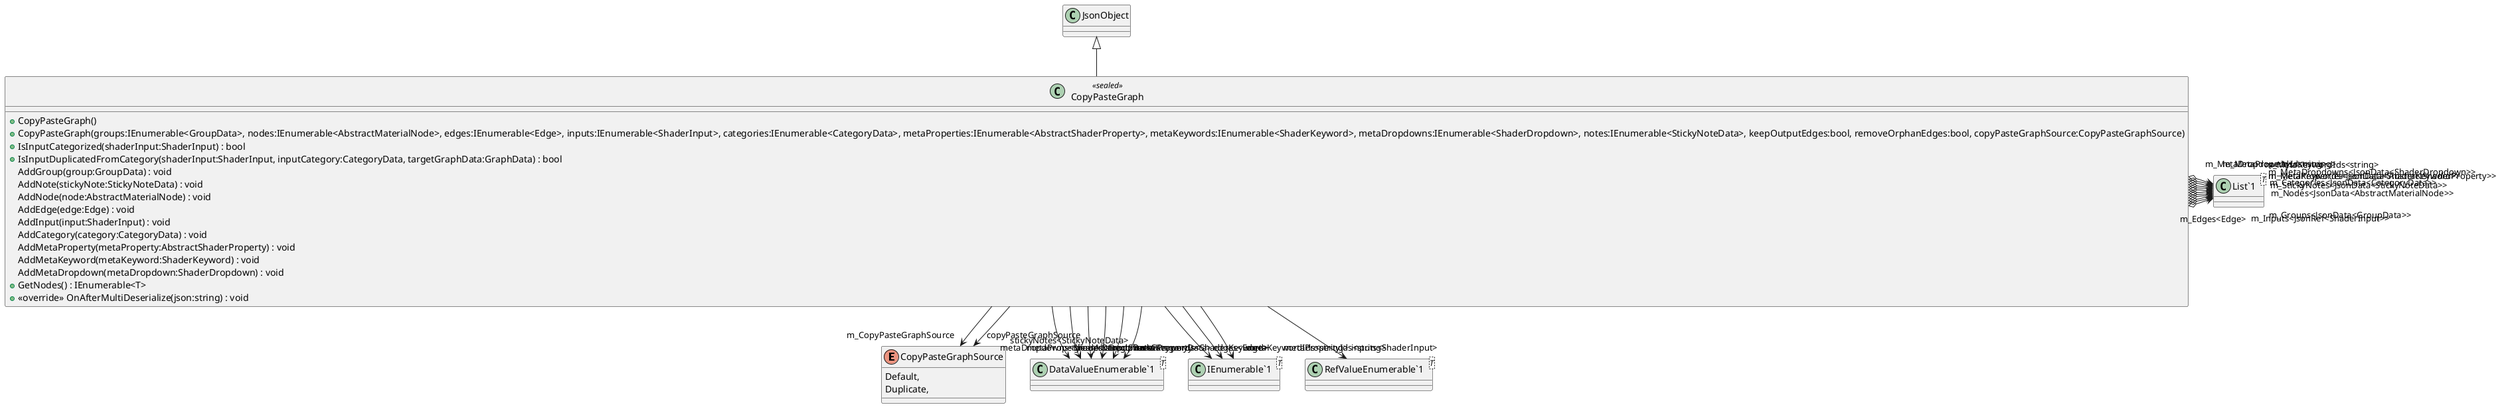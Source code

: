 @startuml
enum CopyPasteGraphSource {
    Default,
    Duplicate,
}
class CopyPasteGraph <<sealed>> {
    + CopyPasteGraph()
    + CopyPasteGraph(groups:IEnumerable<GroupData>, nodes:IEnumerable<AbstractMaterialNode>, edges:IEnumerable<Edge>, inputs:IEnumerable<ShaderInput>, categories:IEnumerable<CategoryData>, metaProperties:IEnumerable<AbstractShaderProperty>, metaKeywords:IEnumerable<ShaderKeyword>, metaDropdowns:IEnumerable<ShaderDropdown>, notes:IEnumerable<StickyNoteData>, keepOutputEdges:bool, removeOrphanEdges:bool, copyPasteGraphSource:CopyPasteGraphSource)
    + IsInputCategorized(shaderInput:ShaderInput) : bool
    + IsInputDuplicatedFromCategory(shaderInput:ShaderInput, inputCategory:CategoryData, targetGraphData:GraphData) : bool
    AddGroup(group:GroupData) : void
    AddNote(stickyNote:StickyNoteData) : void
    AddNode(node:AbstractMaterialNode) : void
    AddEdge(edge:Edge) : void
    AddInput(input:ShaderInput) : void
    AddCategory(category:CategoryData) : void
    AddMetaProperty(metaProperty:AbstractShaderProperty) : void
    AddMetaKeyword(metaKeyword:ShaderKeyword) : void
    AddMetaDropdown(metaDropdown:ShaderDropdown) : void
    + GetNodes() : IEnumerable<T>
    + <<override>> OnAfterMultiDeserialize(json:string) : void
}
class "List`1"<T> {
}
class "DataValueEnumerable`1"<T> {
}
class "IEnumerable`1"<T> {
}
class "RefValueEnumerable`1"<T> {
}
JsonObject <|-- CopyPasteGraph
CopyPasteGraph --> "m_CopyPasteGraphSource" CopyPasteGraphSource
CopyPasteGraph o-> "m_Edges<Edge>" "List`1"
CopyPasteGraph o-> "m_Nodes<JsonData<AbstractMaterialNode>>" "List`1"
CopyPasteGraph o-> "m_Groups<JsonData<GroupData>>" "List`1"
CopyPasteGraph o-> "m_StickyNotes<JsonData<StickyNoteData>>" "List`1"
CopyPasteGraph o-> "m_Inputs<JsonRef<ShaderInput>>" "List`1"
CopyPasteGraph o-> "m_Categories<JsonData<CategoryData>>" "List`1"
CopyPasteGraph o-> "m_MetaProperties<JsonData<AbstractShaderProperty>>" "List`1"
CopyPasteGraph o-> "m_MetaPropertyIds<string>" "List`1"
CopyPasteGraph o-> "m_MetaKeywords<JsonData<ShaderKeyword>>" "List`1"
CopyPasteGraph o-> "m_MetaKeywordIds<string>" "List`1"
CopyPasteGraph o-> "m_MetaDropdowns<JsonData<ShaderDropdown>>" "List`1"
CopyPasteGraph o-> "m_MetaDropdownIds<string>" "List`1"
CopyPasteGraph --> "groups<GroupData>" "DataValueEnumerable`1"
CopyPasteGraph --> "stickyNotes<StickyNoteData>" "DataValueEnumerable`1"
CopyPasteGraph --> "edges<Edge>" "IEnumerable`1"
CopyPasteGraph --> "inputs<ShaderInput>" "RefValueEnumerable`1"
CopyPasteGraph --> "categories<CategoryData>" "DataValueEnumerable`1"
CopyPasteGraph --> "metaProperties<AbstractShaderProperty>" "DataValueEnumerable`1"
CopyPasteGraph --> "metaKeywords<ShaderKeyword>" "DataValueEnumerable`1"
CopyPasteGraph --> "metaDropdowns<ShaderDropdown>" "DataValueEnumerable`1"
CopyPasteGraph --> "metaPropertyIds<string>" "IEnumerable`1"
CopyPasteGraph --> "metaKeywordIds<string>" "IEnumerable`1"
CopyPasteGraph --> "copyPasteGraphSource" CopyPasteGraphSource
@enduml
